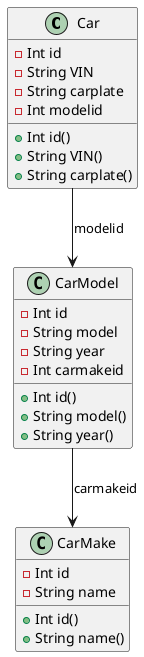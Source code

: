 @startuml ClassDiagram
class Car {
  -Int id
  -String VIN
  -String carplate
  -Int modelid
  
  +Int id()
  +String VIN()
  +String carplate()
}

class CarModel {
  -Int id
  -String model
  -String year
  -Int carmakeid

  +Int id()
  +String model()
  +String year()
}

class CarMake {
  -Int id
  -String name

  +Int id()
  +String name()
}

Car --> CarModel: modelid
CarModel --> CarMake: carmakeid
@enduml